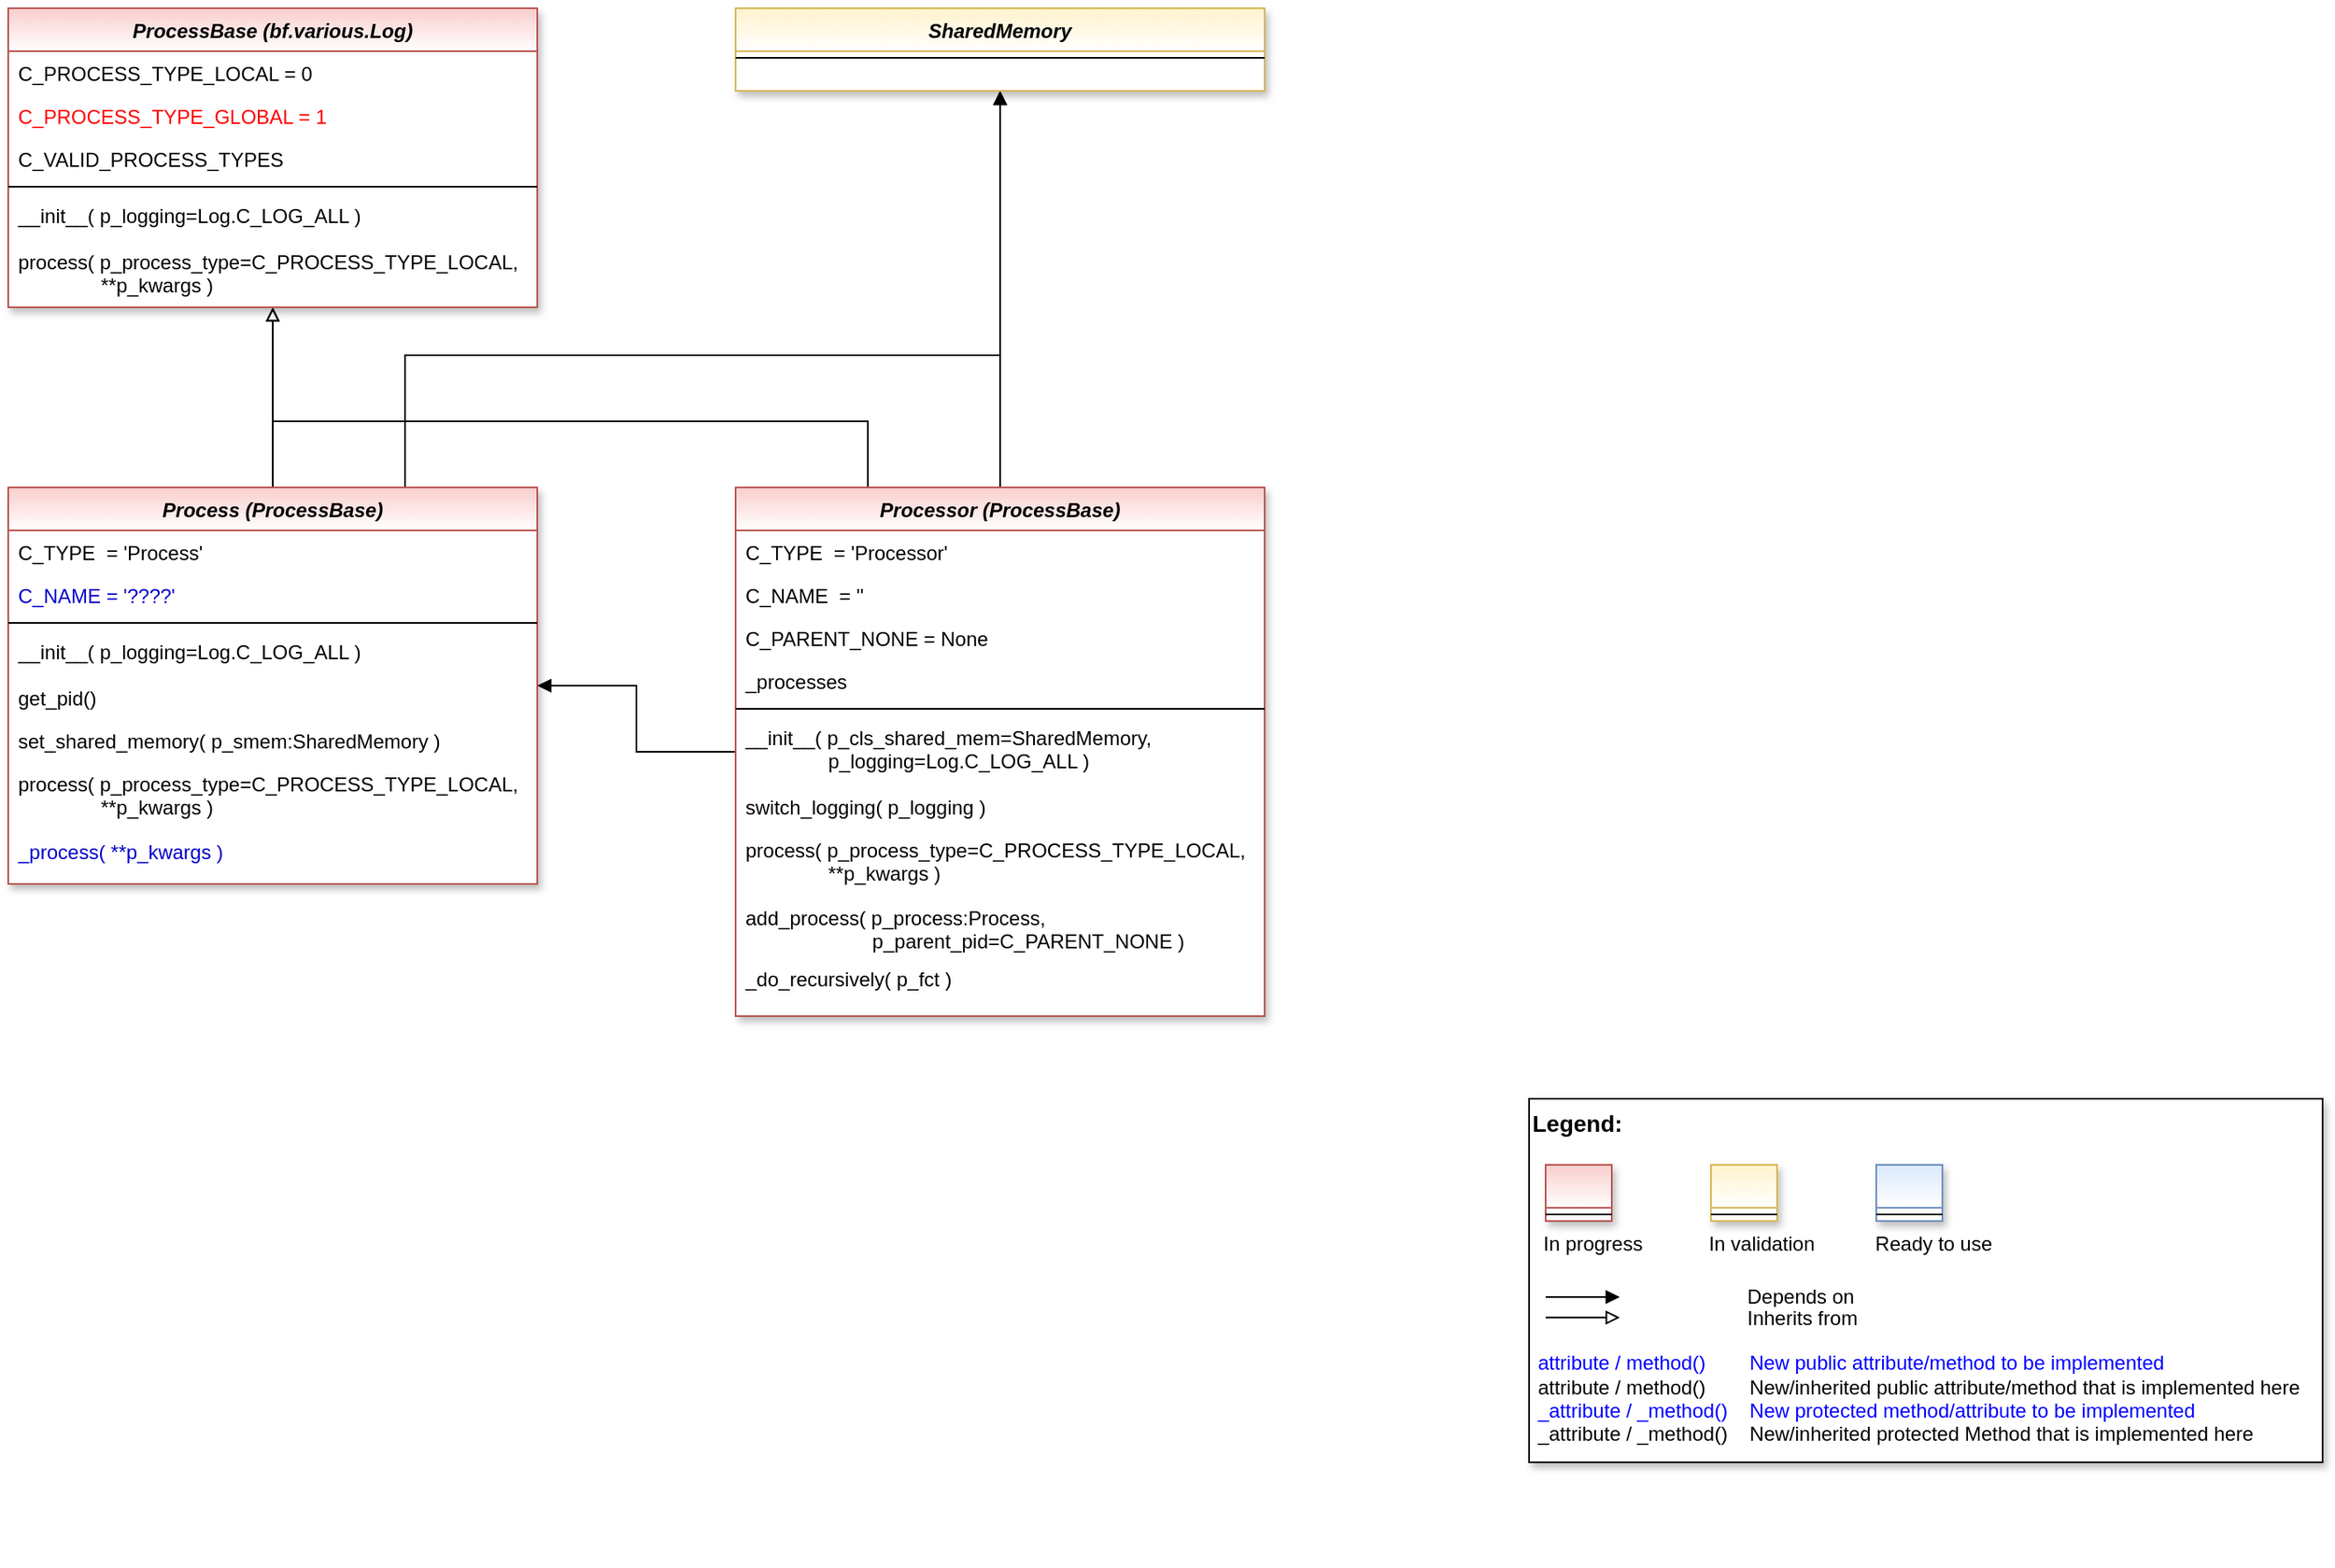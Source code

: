 <mxfile version="17.2.4" type="device"><diagram id="C5RBs43oDa-KdzZeNtuy" name="Page-1"><mxGraphModel dx="2856" dy="5937" grid="1" gridSize="10" guides="1" tooltips="1" connect="1" arrows="1" fold="1" page="1" pageScale="1" pageWidth="1654" pageHeight="2336" math="0" shadow="0"><root><mxCell id="WIyWlLk6GJQsqaUBKTNV-0"/><mxCell id="WIyWlLk6GJQsqaUBKTNV-1" parent="WIyWlLk6GJQsqaUBKTNV-0"/><mxCell id="MAy2ix-kNm9visa0rJ7L-13" style="edgeStyle=orthogonalEdgeStyle;rounded=0;orthogonalLoop=1;jettySize=auto;html=1;fontColor=default;endArrow=block;endFill=1;" edge="1" parent="WIyWlLk6GJQsqaUBKTNV-1" source="z0QvJ6B_BdvuQfe3Sqzu-0" target="z0QvJ6B_BdvuQfe3Sqzu-7"><mxGeometry relative="1" as="geometry"/></mxCell><mxCell id="MAy2ix-kNm9visa0rJ7L-15" style="edgeStyle=orthogonalEdgeStyle;rounded=0;orthogonalLoop=1;jettySize=auto;html=1;fontColor=default;endArrow=block;endFill=0;exitX=0.25;exitY=0;exitDx=0;exitDy=0;" edge="1" parent="WIyWlLk6GJQsqaUBKTNV-1" source="z0QvJ6B_BdvuQfe3Sqzu-0" target="MAy2ix-kNm9visa0rJ7L-6"><mxGeometry relative="1" as="geometry"><Array as="points"><mxPoint x="560" y="-4390"/><mxPoint x="200" y="-4390"/></Array></mxGeometry></mxCell><mxCell id="MAy2ix-kNm9visa0rJ7L-32" style="edgeStyle=orthogonalEdgeStyle;rounded=0;orthogonalLoop=1;jettySize=auto;html=1;fontColor=#FF0000;endArrow=block;endFill=1;" edge="1" parent="WIyWlLk6GJQsqaUBKTNV-1" source="z0QvJ6B_BdvuQfe3Sqzu-0" target="MAy2ix-kNm9visa0rJ7L-25"><mxGeometry relative="1" as="geometry"/></mxCell><mxCell id="z0QvJ6B_BdvuQfe3Sqzu-0" value="Processor (ProcessBase)" style="swimlane;fontStyle=3;align=center;verticalAlign=top;childLayout=stackLayout;horizontal=1;startSize=26;horizontalStack=0;resizeParent=1;resizeLast=0;collapsible=1;marginBottom=0;rounded=0;shadow=1;strokeWidth=1;fillColor=#f8cecc;strokeColor=#b85450;swimlaneFillColor=#ffffff;gradientColor=#ffffff;" parent="WIyWlLk6GJQsqaUBKTNV-1" vertex="1"><mxGeometry x="480" y="-4350" width="320" height="320" as="geometry"><mxRectangle x="230" y="140" width="160" height="26" as="alternateBounds"/></mxGeometry></mxCell><mxCell id="uN8EfFtjCuL5TaRSR3ci-2" value="C_TYPE  = 'Processor'" style="text;align=left;verticalAlign=top;spacingLeft=4;spacingRight=4;overflow=hidden;rotatable=0;points=[[0,0.5],[1,0.5]];portConstraint=eastwest;" parent="z0QvJ6B_BdvuQfe3Sqzu-0" vertex="1"><mxGeometry y="26" width="320" height="26" as="geometry"/></mxCell><mxCell id="MAy2ix-kNm9visa0rJ7L-3" value="C_NAME  = ''" style="text;align=left;verticalAlign=top;spacingLeft=4;spacingRight=4;overflow=hidden;rotatable=0;points=[[0,0.5],[1,0.5]];portConstraint=eastwest;" vertex="1" parent="z0QvJ6B_BdvuQfe3Sqzu-0"><mxGeometry y="52" width="320" height="26" as="geometry"/></mxCell><mxCell id="MAy2ix-kNm9visa0rJ7L-24" value="C_PARENT_NONE = None" style="text;align=left;verticalAlign=top;spacingLeft=4;spacingRight=4;overflow=hidden;rotatable=0;points=[[0,0.5],[1,0.5]];portConstraint=eastwest;" vertex="1" parent="z0QvJ6B_BdvuQfe3Sqzu-0"><mxGeometry y="78" width="320" height="26" as="geometry"/></mxCell><mxCell id="z0QvJ6B_BdvuQfe3Sqzu-6" value="_processes" style="text;align=left;verticalAlign=top;spacingLeft=4;spacingRight=4;overflow=hidden;rotatable=0;points=[[0,0.5],[1,0.5]];portConstraint=eastwest;" parent="z0QvJ6B_BdvuQfe3Sqzu-0" vertex="1"><mxGeometry y="104" width="320" height="26" as="geometry"/></mxCell><mxCell id="z0QvJ6B_BdvuQfe3Sqzu-2" value="" style="line;html=1;strokeWidth=1;align=left;verticalAlign=middle;spacingTop=-1;spacingLeft=3;spacingRight=3;rotatable=0;labelPosition=right;points=[];portConstraint=eastwest;" parent="z0QvJ6B_BdvuQfe3Sqzu-0" vertex="1"><mxGeometry y="130" width="320" height="8" as="geometry"/></mxCell><mxCell id="MAy2ix-kNm9visa0rJ7L-2" value="__init__( p_cls_shared_mem=SharedMemory,&#10;               p_logging=Log.C_LOG_ALL )" style="text;align=left;verticalAlign=top;spacingLeft=4;spacingRight=4;overflow=hidden;rotatable=0;points=[[0,0.5],[1,0.5]];portConstraint=eastwest;" vertex="1" parent="z0QvJ6B_BdvuQfe3Sqzu-0"><mxGeometry y="138" width="320" height="42" as="geometry"/></mxCell><mxCell id="MAy2ix-kNm9visa0rJ7L-23" value="switch_logging( p_logging )" style="text;align=left;verticalAlign=top;spacingLeft=4;spacingRight=4;overflow=hidden;rotatable=0;points=[[0,0.5],[1,0.5]];portConstraint=eastwest;fontColor=default;" vertex="1" parent="z0QvJ6B_BdvuQfe3Sqzu-0"><mxGeometry y="180" width="320" height="26" as="geometry"/></mxCell><mxCell id="MAy2ix-kNm9visa0rJ7L-21" value="process( p_process_type=C_PROCESS_TYPE_LOCAL,&#10;               **p_kwargs )" style="text;align=left;verticalAlign=top;spacingLeft=4;spacingRight=4;overflow=hidden;rotatable=0;points=[[0,0.5],[1,0.5]];portConstraint=eastwest;fontColor=default;" vertex="1" parent="z0QvJ6B_BdvuQfe3Sqzu-0"><mxGeometry y="206" width="320" height="41" as="geometry"/></mxCell><mxCell id="MAy2ix-kNm9visa0rJ7L-16" value="add_process( p_process:Process, &#10;                       p_parent_pid=C_PARENT_NONE )" style="text;align=left;verticalAlign=top;spacingLeft=4;spacingRight=4;overflow=hidden;rotatable=0;points=[[0,0.5],[1,0.5]];portConstraint=eastwest;fontColor=default;" vertex="1" parent="z0QvJ6B_BdvuQfe3Sqzu-0"><mxGeometry y="247" width="320" height="37" as="geometry"/></mxCell><mxCell id="MAy2ix-kNm9visa0rJ7L-22" value="_do_recursively( p_fct )" style="text;align=left;verticalAlign=top;spacingLeft=4;spacingRight=4;overflow=hidden;rotatable=0;points=[[0,0.5],[1,0.5]];portConstraint=eastwest;fontColor=default;" vertex="1" parent="z0QvJ6B_BdvuQfe3Sqzu-0"><mxGeometry y="284" width="320" height="26" as="geometry"/></mxCell><mxCell id="MAy2ix-kNm9visa0rJ7L-14" style="edgeStyle=orthogonalEdgeStyle;rounded=0;orthogonalLoop=1;jettySize=auto;html=1;fontColor=default;endArrow=block;endFill=0;" edge="1" parent="WIyWlLk6GJQsqaUBKTNV-1" source="z0QvJ6B_BdvuQfe3Sqzu-7" target="MAy2ix-kNm9visa0rJ7L-6"><mxGeometry relative="1" as="geometry"/></mxCell><mxCell id="MAy2ix-kNm9visa0rJ7L-31" style="edgeStyle=orthogonalEdgeStyle;rounded=0;orthogonalLoop=1;jettySize=auto;html=1;fontColor=#FF0000;endArrow=block;endFill=1;exitX=0.75;exitY=0;exitDx=0;exitDy=0;" edge="1" parent="WIyWlLk6GJQsqaUBKTNV-1" source="z0QvJ6B_BdvuQfe3Sqzu-7" target="MAy2ix-kNm9visa0rJ7L-25"><mxGeometry relative="1" as="geometry"><Array as="points"><mxPoint x="280" y="-4430"/><mxPoint x="640" y="-4430"/></Array></mxGeometry></mxCell><mxCell id="z0QvJ6B_BdvuQfe3Sqzu-7" value="Process (ProcessBase)" style="swimlane;fontStyle=3;align=center;verticalAlign=top;childLayout=stackLayout;horizontal=1;startSize=26;horizontalStack=0;resizeParent=1;resizeLast=0;collapsible=1;marginBottom=0;rounded=0;shadow=1;strokeWidth=1;fillColor=#f8cecc;strokeColor=#b85450;glass=0;swimlaneFillColor=#ffffff;gradientColor=#ffffff;" parent="WIyWlLk6GJQsqaUBKTNV-1" vertex="1"><mxGeometry x="40" y="-4350" width="320" height="240" as="geometry"><mxRectangle x="230" y="140" width="160" height="26" as="alternateBounds"/></mxGeometry></mxCell><mxCell id="MAy2ix-kNm9visa0rJ7L-0" value="C_TYPE  = 'Process'" style="text;align=left;verticalAlign=top;spacingLeft=4;spacingRight=4;overflow=hidden;rotatable=0;points=[[0,0.5],[1,0.5]];portConstraint=eastwest;" vertex="1" parent="z0QvJ6B_BdvuQfe3Sqzu-7"><mxGeometry y="26" width="320" height="26" as="geometry"/></mxCell><mxCell id="MAy2ix-kNm9visa0rJ7L-1" value="C_NAME = '????'" style="text;align=left;verticalAlign=top;spacingLeft=4;spacingRight=4;overflow=hidden;rotatable=0;points=[[0,0.5],[1,0.5]];portConstraint=eastwest;fontColor=#0000CC;" vertex="1" parent="z0QvJ6B_BdvuQfe3Sqzu-7"><mxGeometry y="52" width="320" height="26" as="geometry"/></mxCell><mxCell id="z0QvJ6B_BdvuQfe3Sqzu-10" value="" style="line;html=1;strokeWidth=1;align=left;verticalAlign=middle;spacingTop=-1;spacingLeft=3;spacingRight=3;rotatable=0;labelPosition=right;points=[];portConstraint=eastwest;" parent="z0QvJ6B_BdvuQfe3Sqzu-7" vertex="1"><mxGeometry y="78" width="320" height="8" as="geometry"/></mxCell><mxCell id="z0QvJ6B_BdvuQfe3Sqzu-11" value="__init__( p_logging=Log.C_LOG_ALL )" style="text;align=left;verticalAlign=top;spacingLeft=4;spacingRight=4;overflow=hidden;rotatable=0;points=[[0,0.5],[1,0.5]];portConstraint=eastwest;" parent="z0QvJ6B_BdvuQfe3Sqzu-7" vertex="1"><mxGeometry y="86" width="320" height="28" as="geometry"/></mxCell><mxCell id="MAy2ix-kNm9visa0rJ7L-17" value="get_pid()" style="text;align=left;verticalAlign=top;spacingLeft=4;spacingRight=4;overflow=hidden;rotatable=0;points=[[0,0.5],[1,0.5]];portConstraint=eastwest;fontColor=default;" vertex="1" parent="z0QvJ6B_BdvuQfe3Sqzu-7"><mxGeometry y="114" width="320" height="26" as="geometry"/></mxCell><mxCell id="MAy2ix-kNm9visa0rJ7L-33" value="set_shared_memory( p_smem:SharedMemory )" style="text;align=left;verticalAlign=top;spacingLeft=4;spacingRight=4;overflow=hidden;rotatable=0;points=[[0,0.5],[1,0.5]];portConstraint=eastwest;fontColor=default;" vertex="1" parent="z0QvJ6B_BdvuQfe3Sqzu-7"><mxGeometry y="140" width="320" height="26" as="geometry"/></mxCell><mxCell id="MAy2ix-kNm9visa0rJ7L-20" value="process( p_process_type=C_PROCESS_TYPE_LOCAL,&#10;               **p_kwargs )" style="text;align=left;verticalAlign=top;spacingLeft=4;spacingRight=4;overflow=hidden;rotatable=0;points=[[0,0.5],[1,0.5]];portConstraint=eastwest;fontColor=default;" vertex="1" parent="z0QvJ6B_BdvuQfe3Sqzu-7"><mxGeometry y="166" width="320" height="41" as="geometry"/></mxCell><mxCell id="MAy2ix-kNm9visa0rJ7L-4" value="_process( **p_kwargs )" style="text;align=left;verticalAlign=top;spacingLeft=4;spacingRight=4;overflow=hidden;rotatable=0;points=[[0,0.5],[1,0.5]];portConstraint=eastwest;fontColor=#0000CC;" vertex="1" parent="z0QvJ6B_BdvuQfe3Sqzu-7"><mxGeometry y="207" width="320" height="26" as="geometry"/></mxCell><mxCell id="HHrvhmsQsyEggMaAUGNa-10" value="" style="group" parent="WIyWlLk6GJQsqaUBKTNV-1" vertex="1" connectable="0"><mxGeometry x="960" y="-3980" width="480" height="220" as="geometry"/></mxCell><mxCell id="HHrvhmsQsyEggMaAUGNa-11" value="&lt;font color=&quot;#000000&quot; size=&quot;1&quot;&gt;&lt;b style=&quot;font-size: 14px&quot;&gt;Legend:&lt;br&gt;&lt;/b&gt;&lt;/font&gt;&lt;br&gt;&lt;br&gt;&lt;br&gt;&lt;font color=&quot;#0000ff&quot; style=&quot;font-size: 6px&quot;&gt;&lt;br&gt;&lt;/font&gt;&lt;span style=&quot;color: rgb(0 , 0 , 0)&quot;&gt;&lt;font style=&quot;font-size: 4px&quot;&gt;&amp;nbsp; &amp;nbsp;&lt;/font&gt;&amp;nbsp;In progress&amp;nbsp; &amp;nbsp; &amp;nbsp; &amp;nbsp; &amp;nbsp; &amp;nbsp; In validation&amp;nbsp; &amp;nbsp; &amp;nbsp; &amp;nbsp; &amp;nbsp; &amp;nbsp;Ready to use&lt;/span&gt;&lt;font color=&quot;#000000&quot;&gt;&amp;nbsp;&lt;br&gt;&lt;/font&gt;&lt;font color=&quot;#0000ff&quot;&gt;&lt;br&gt;&lt;br&gt;&lt;br&gt;&lt;br&gt;&amp;nbsp;attribute / method()&amp;nbsp; &amp;nbsp; &amp;nbsp; &amp;nbsp; New public attribute/method to be implemented&lt;/font&gt;&lt;br&gt;&lt;font color=&quot;#000000&quot;&gt;&amp;nbsp;&lt;/font&gt;&lt;font color=&quot;#000000&quot;&gt;attribute / method()&lt;span&gt;&#9;&lt;/span&gt;&amp;nbsp; &amp;nbsp; &amp;nbsp; &amp;nbsp;New/inherited public attribute/method that is implemented here&lt;br&gt;&lt;/font&gt;&lt;font color=&quot;#0000ff&quot;&gt;&amp;nbsp;_attribute /&amp;nbsp;&lt;/font&gt;&lt;font color=&quot;#0000ff&quot;&gt;_method()&amp;nbsp; &amp;nbsp; New protected method/attribute to be implemented&lt;/font&gt;&lt;br&gt;&lt;font color=&quot;#000000&quot;&gt;&amp;nbsp;_attribute / _method()&amp;nbsp; &amp;nbsp; New/inherited protected Method that is implemented here&lt;br&gt;&lt;/font&gt;&lt;font color=&quot;#000000&quot;&gt;&lt;br&gt;&lt;br&gt;&lt;br&gt;&lt;br&gt;&lt;br&gt;&lt;/font&gt;" style="text;html=1;align=left;verticalAlign=top;whiteSpace=wrap;rounded=0;fontColor=#006600;strokeColor=#000000;shadow=1;fillColor=#ffffff;" parent="HHrvhmsQsyEggMaAUGNa-10" vertex="1"><mxGeometry width="480" height="220" as="geometry"/></mxCell><mxCell id="HHrvhmsQsyEggMaAUGNa-12" value="Depends on" style="endArrow=block;html=1;labelPosition=right;verticalLabelPosition=middle;align=left;verticalAlign=middle;endFill=1;fontSize=12;" parent="HHrvhmsQsyEggMaAUGNa-10" edge="1"><mxGeometry x="-1590" y="-2180" width="50" height="50" as="geometry"><mxPoint x="10.0" y="120.003" as="sourcePoint"/><mxPoint x="54.848" y="120.003" as="targetPoint"/><mxPoint x="98" as="offset"/><Array as="points"><mxPoint x="30" y="120"/></Array></mxGeometry></mxCell><mxCell id="HHrvhmsQsyEggMaAUGNa-13" value="Inherits from" style="endArrow=block;html=1;labelPosition=right;verticalLabelPosition=middle;align=left;verticalAlign=middle;endFill=0;fontSize=12;" parent="HHrvhmsQsyEggMaAUGNa-10" edge="1"><mxGeometry x="-1590" y="-2180" width="50" height="50" as="geometry"><mxPoint x="10.0" y="132.385" as="sourcePoint"/><mxPoint x="54.848" y="132.385" as="targetPoint"/><mxPoint x="98" y="1" as="offset"/></mxGeometry></mxCell><mxCell id="HHrvhmsQsyEggMaAUGNa-14" value="" style="swimlane;fontStyle=3;align=center;verticalAlign=top;childLayout=stackLayout;horizontal=1;startSize=26;horizontalStack=0;resizeParent=1;resizeLast=0;collapsible=1;marginBottom=0;rounded=0;shadow=1;strokeWidth=1;fillColor=#f8cecc;strokeColor=#b85450;gradientColor=#ffffff;swimlaneFillColor=#ffffff;" parent="HHrvhmsQsyEggMaAUGNa-10" vertex="1"><mxGeometry x="10" y="40" width="40" height="34" as="geometry"><mxRectangle x="230" y="140" width="160" height="26" as="alternateBounds"/></mxGeometry></mxCell><mxCell id="HHrvhmsQsyEggMaAUGNa-15" value="" style="line;html=1;strokeWidth=1;align=left;verticalAlign=middle;spacingTop=-1;spacingLeft=3;spacingRight=3;rotatable=0;labelPosition=right;points=[];portConstraint=eastwest;" parent="HHrvhmsQsyEggMaAUGNa-14" vertex="1"><mxGeometry y="26" width="40" height="8" as="geometry"/></mxCell><mxCell id="HHrvhmsQsyEggMaAUGNa-16" value="" style="swimlane;fontStyle=3;align=center;verticalAlign=top;childLayout=stackLayout;horizontal=1;startSize=26;horizontalStack=0;resizeParent=1;resizeLast=0;collapsible=1;marginBottom=0;rounded=0;shadow=1;strokeWidth=1;fillColor=#fff2cc;strokeColor=#d6b656;gradientColor=#ffffff;swimlaneFillColor=#ffffff;" parent="HHrvhmsQsyEggMaAUGNa-10" vertex="1"><mxGeometry x="110" y="40" width="40" height="34" as="geometry"><mxRectangle x="230" y="140" width="160" height="26" as="alternateBounds"/></mxGeometry></mxCell><mxCell id="HHrvhmsQsyEggMaAUGNa-17" value="" style="line;html=1;strokeWidth=1;align=left;verticalAlign=middle;spacingTop=-1;spacingLeft=3;spacingRight=3;rotatable=0;labelPosition=right;points=[];portConstraint=eastwest;" parent="HHrvhmsQsyEggMaAUGNa-16" vertex="1"><mxGeometry y="26" width="40" height="8" as="geometry"/></mxCell><mxCell id="HHrvhmsQsyEggMaAUGNa-18" value="" style="swimlane;fontStyle=3;align=center;verticalAlign=top;childLayout=stackLayout;horizontal=1;startSize=26;horizontalStack=0;resizeParent=1;resizeLast=0;collapsible=1;marginBottom=0;rounded=0;shadow=1;strokeWidth=1;fillColor=#dae8fc;strokeColor=#6c8ebf;gradientColor=#ffffff;swimlaneFillColor=#ffffff;" parent="HHrvhmsQsyEggMaAUGNa-10" vertex="1"><mxGeometry x="210" y="40" width="40" height="34" as="geometry"><mxRectangle x="230" y="140" width="160" height="26" as="alternateBounds"/></mxGeometry></mxCell><mxCell id="HHrvhmsQsyEggMaAUGNa-19" value="" style="line;html=1;strokeWidth=1;align=left;verticalAlign=middle;spacingTop=-1;spacingLeft=3;spacingRight=3;rotatable=0;labelPosition=right;points=[];portConstraint=eastwest;" parent="HHrvhmsQsyEggMaAUGNa-18" vertex="1"><mxGeometry y="26" width="40" height="8" as="geometry"/></mxCell><mxCell id="MAy2ix-kNm9visa0rJ7L-6" value="ProcessBase (bf.various.Log)" style="swimlane;fontStyle=3;align=center;verticalAlign=top;childLayout=stackLayout;horizontal=1;startSize=26;horizontalStack=0;resizeParent=1;resizeLast=0;collapsible=1;marginBottom=0;rounded=0;shadow=1;strokeWidth=1;fillColor=#f8cecc;strokeColor=#b85450;glass=0;swimlaneFillColor=#ffffff;gradientColor=#ffffff;" vertex="1" parent="WIyWlLk6GJQsqaUBKTNV-1"><mxGeometry x="40" y="-4640" width="320" height="181" as="geometry"><mxRectangle x="230" y="140" width="160" height="26" as="alternateBounds"/></mxGeometry></mxCell><mxCell id="MAy2ix-kNm9visa0rJ7L-18" value="C_PROCESS_TYPE_LOCAL = 0 " style="text;align=left;verticalAlign=top;spacingLeft=4;spacingRight=4;overflow=hidden;rotatable=0;points=[[0,0.5],[1,0.5]];portConstraint=eastwest;" vertex="1" parent="MAy2ix-kNm9visa0rJ7L-6"><mxGeometry y="26" width="320" height="26" as="geometry"/></mxCell><mxCell id="MAy2ix-kNm9visa0rJ7L-19" value="C_PROCESS_TYPE_GLOBAL = 1 " style="text;align=left;verticalAlign=top;spacingLeft=4;spacingRight=4;overflow=hidden;rotatable=0;points=[[0,0.5],[1,0.5]];portConstraint=eastwest;fontColor=#FF0000;" vertex="1" parent="MAy2ix-kNm9visa0rJ7L-6"><mxGeometry y="52" width="320" height="26" as="geometry"/></mxCell><mxCell id="MAy2ix-kNm9visa0rJ7L-34" value="C_VALID_PROCESS_TYPES" style="text;align=left;verticalAlign=top;spacingLeft=4;spacingRight=4;overflow=hidden;rotatable=0;points=[[0,0.5],[1,0.5]];portConstraint=eastwest;fontColor=default;" vertex="1" parent="MAy2ix-kNm9visa0rJ7L-6"><mxGeometry y="78" width="320" height="26" as="geometry"/></mxCell><mxCell id="MAy2ix-kNm9visa0rJ7L-9" value="" style="line;html=1;strokeWidth=1;align=left;verticalAlign=middle;spacingTop=-1;spacingLeft=3;spacingRight=3;rotatable=0;labelPosition=right;points=[];portConstraint=eastwest;" vertex="1" parent="MAy2ix-kNm9visa0rJ7L-6"><mxGeometry y="104" width="320" height="8" as="geometry"/></mxCell><mxCell id="MAy2ix-kNm9visa0rJ7L-10" value="__init__( p_logging=Log.C_LOG_ALL )" style="text;align=left;verticalAlign=top;spacingLeft=4;spacingRight=4;overflow=hidden;rotatable=0;points=[[0,0.5],[1,0.5]];portConstraint=eastwest;" vertex="1" parent="MAy2ix-kNm9visa0rJ7L-6"><mxGeometry y="112" width="320" height="28" as="geometry"/></mxCell><mxCell id="MAy2ix-kNm9visa0rJ7L-11" value="process( p_process_type=C_PROCESS_TYPE_LOCAL,&#10;               **p_kwargs )" style="text;align=left;verticalAlign=top;spacingLeft=4;spacingRight=4;overflow=hidden;rotatable=0;points=[[0,0.5],[1,0.5]];portConstraint=eastwest;fontColor=default;" vertex="1" parent="MAy2ix-kNm9visa0rJ7L-6"><mxGeometry y="140" width="320" height="41" as="geometry"/></mxCell><mxCell id="MAy2ix-kNm9visa0rJ7L-25" value="SharedMemory" style="swimlane;fontStyle=3;align=center;verticalAlign=top;childLayout=stackLayout;horizontal=1;startSize=26;horizontalStack=0;resizeParent=1;resizeLast=0;collapsible=1;marginBottom=0;rounded=0;shadow=1;strokeWidth=1;fillColor=#fff2cc;strokeColor=#d6b656;glass=0;swimlaneFillColor=#ffffff;gradientColor=#ffffff;" vertex="1" parent="WIyWlLk6GJQsqaUBKTNV-1"><mxGeometry x="480" y="-4640" width="320" height="50" as="geometry"><mxRectangle x="230" y="140" width="160" height="26" as="alternateBounds"/></mxGeometry></mxCell><mxCell id="MAy2ix-kNm9visa0rJ7L-28" value="" style="line;html=1;strokeWidth=1;align=left;verticalAlign=middle;spacingTop=-1;spacingLeft=3;spacingRight=3;rotatable=0;labelPosition=right;points=[];portConstraint=eastwest;" vertex="1" parent="MAy2ix-kNm9visa0rJ7L-25"><mxGeometry y="26" width="320" height="8" as="geometry"/></mxCell></root></mxGraphModel></diagram></mxfile>